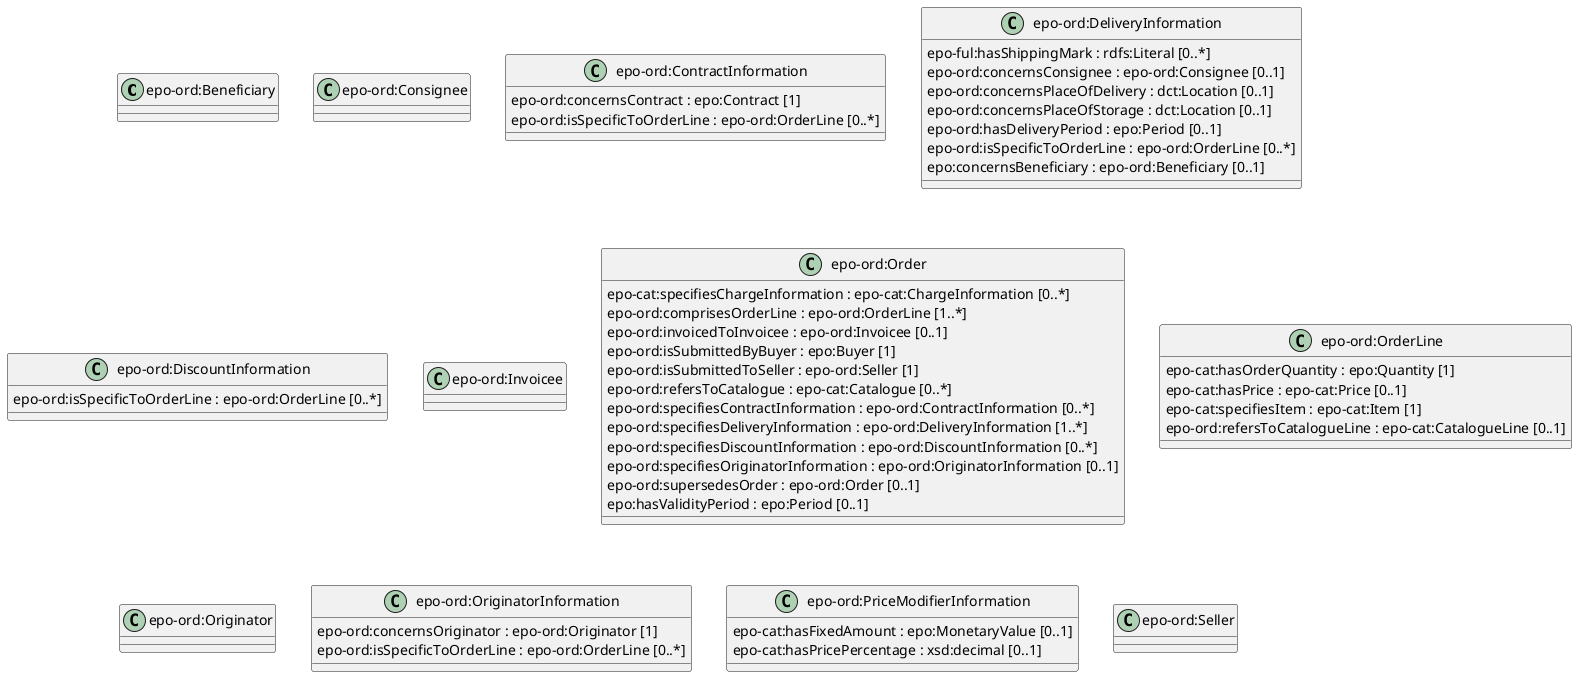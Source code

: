 
@startuml
class "epo-ord:Beneficiary" {

}

class "epo-ord:Consignee" {

}

class "epo-ord:ContractInformation" {
  epo-ord:concernsContract : epo:Contract [1]
  epo-ord:isSpecificToOrderLine : epo-ord:OrderLine [0..*]
}

class "epo-ord:DeliveryInformation" {
  epo-ful:hasShippingMark : rdfs:Literal [0..*]
  epo-ord:concernsConsignee : epo-ord:Consignee [0..1]
  epo-ord:concernsPlaceOfDelivery : dct:Location [0..1]
  epo-ord:concernsPlaceOfStorage : dct:Location [0..1]
  epo-ord:hasDeliveryPeriod : epo:Period [0..1]
  epo-ord:isSpecificToOrderLine : epo-ord:OrderLine [0..*]
  epo:concernsBeneficiary : epo-ord:Beneficiary [0..1]
}

class "epo-ord:DiscountInformation" {
  epo-ord:isSpecificToOrderLine : epo-ord:OrderLine [0..*]
}

class "epo-ord:Invoicee" {

}

class "epo-ord:Order" {
  epo-cat:specifiesChargeInformation : epo-cat:ChargeInformation [0..*]
  epo-ord:comprisesOrderLine : epo-ord:OrderLine [1..*]
  epo-ord:invoicedToInvoicee : epo-ord:Invoicee [0..1]
  epo-ord:isSubmittedByBuyer : epo:Buyer [1]
  epo-ord:isSubmittedToSeller : epo-ord:Seller [1]
  epo-ord:refersToCatalogue : epo-cat:Catalogue [0..*]
  epo-ord:specifiesContractInformation : epo-ord:ContractInformation [0..*]
  epo-ord:specifiesDeliveryInformation : epo-ord:DeliveryInformation [1..*]
  epo-ord:specifiesDiscountInformation : epo-ord:DiscountInformation [0..*]
  epo-ord:specifiesOriginatorInformation : epo-ord:OriginatorInformation [0..1]
  epo-ord:supersedesOrder : epo-ord:Order [0..1]
  epo:hasValidityPeriod : epo:Period [0..1]
}

class "epo-ord:OrderLine" {
  epo-cat:hasOrderQuantity : epo:Quantity [1]
  epo-cat:hasPrice : epo-cat:Price [0..1]
  epo-cat:specifiesItem : epo-cat:Item [1]
  epo-ord:refersToCatalogueLine : epo-cat:CatalogueLine [0..1]
}

class "epo-ord:Originator" {

}

class "epo-ord:OriginatorInformation" {
  epo-ord:concernsOriginator : epo-ord:Originator [1]
  epo-ord:isSpecificToOrderLine : epo-ord:OrderLine [0..*]
}

class "epo-ord:PriceModifierInformation" {
  epo-cat:hasFixedAmount : epo:MonetaryValue [0..1]
  epo-cat:hasPricePercentage : xsd:decimal [0..1]
}

class "epo-ord:Seller" {

}

@enduml
